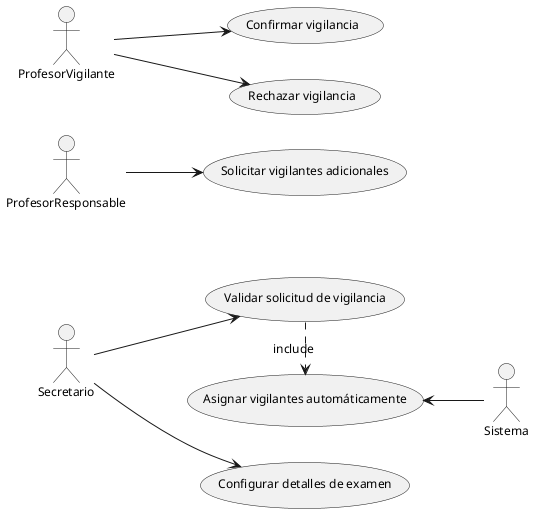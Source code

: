 @startuml
left to right direction
skinparam UsecaseFontSize 12
skinparam UsecaseFontName Papyrus
skinparam defaultFontName "Arial"
skinparam defaultFontSize 12

actor Secretario
actor ProfesorResponsable
actor ProfesorVigilante

usecase "Configurar detalles de examen" as UC1
usecase "Solicitar vigilantes adicionales" as UC2
usecase "Validar solicitud de vigilancia" as UC3
usecase "Asignar vigilantes automáticamente" as UC4
usecase "Confirmar vigilancia" as UC5
usecase "Rechazar vigilancia" as UC6

UC3 .> UC4 : include

UC4 <-- Sistema
Secretario --> UC1
Secretario --> UC3
ProfesorResponsable --> UC2
ProfesorVigilante --> UC5
ProfesorVigilante --> UC6

@enduml
